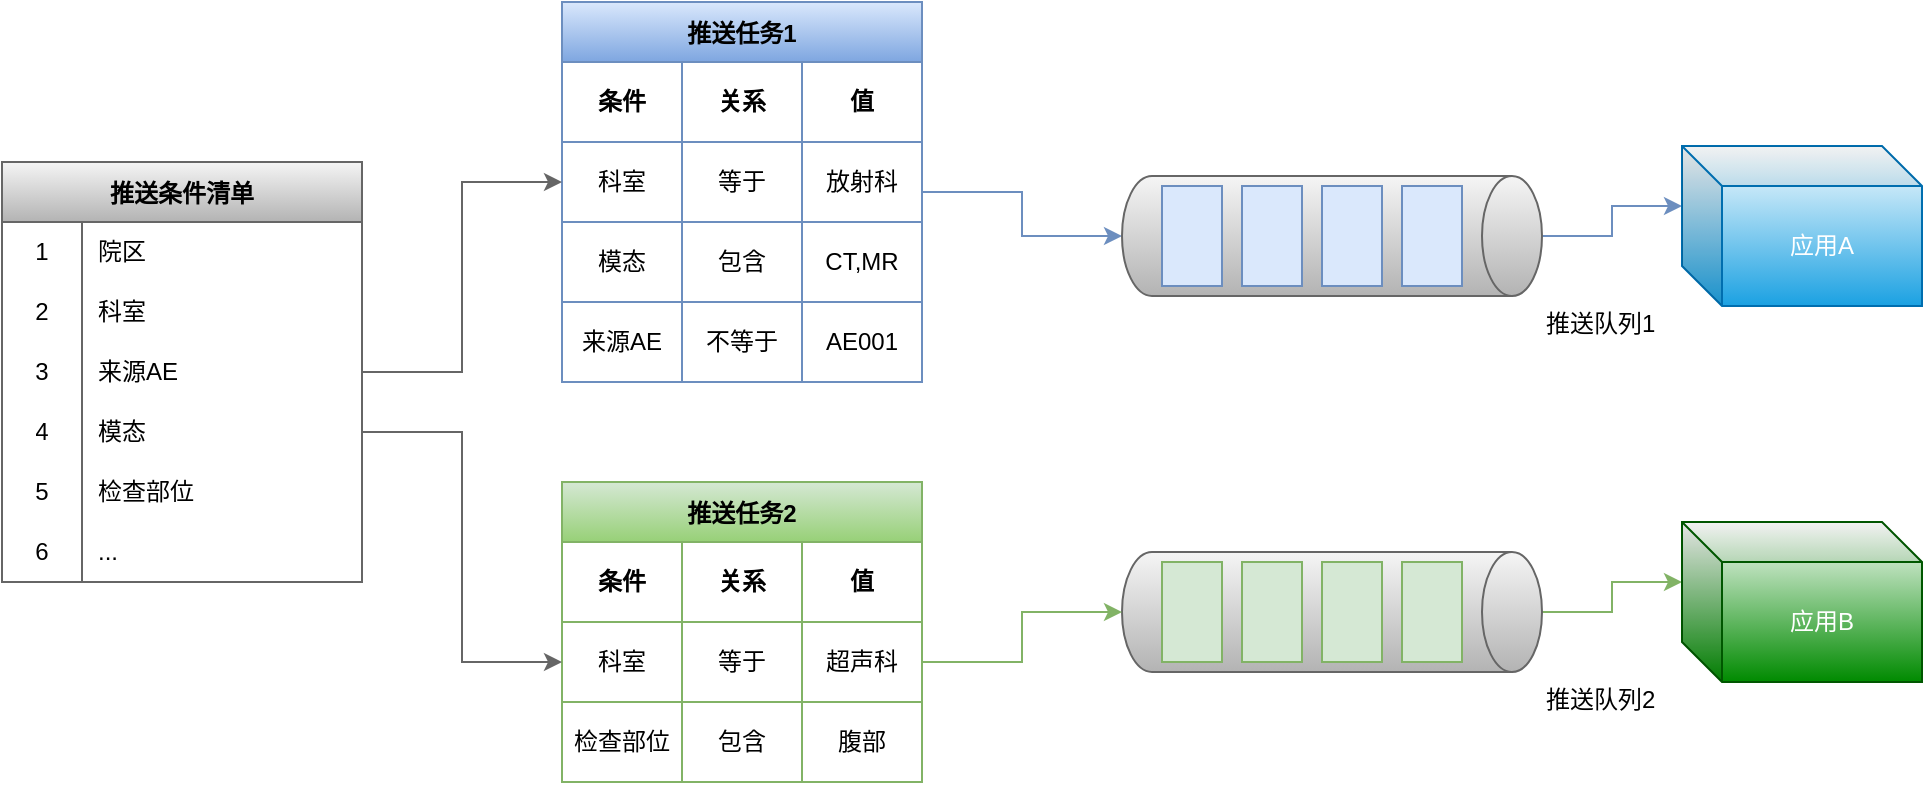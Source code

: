 <mxfile version="19.0.3" type="device"><diagram id="gJ-e2PPZFOJYlVXRw_rm" name="Page-1"><mxGraphModel dx="1422" dy="985" grid="1" gridSize="10" guides="1" tooltips="1" connect="1" arrows="1" fold="1" page="1" pageScale="1" pageWidth="1169" pageHeight="827" math="0" shadow="0"><root><mxCell id="0"/><mxCell id="1" parent="0"/><mxCell id="nwJ8KLBYuCJIuT85fedz-1" value="推送条件清单" style="shape=table;startSize=30;container=1;collapsible=0;childLayout=tableLayout;fixedRows=1;rowLines=0;fontStyle=1;fillColor=#f5f5f5;strokeColor=#666666;gradientColor=#b3b3b3;" parent="1" vertex="1"><mxGeometry x="110" y="210" width="180" height="210" as="geometry"/></mxCell><mxCell id="nwJ8KLBYuCJIuT85fedz-2" value="" style="shape=tableRow;horizontal=0;startSize=0;swimlaneHead=0;swimlaneBody=0;top=0;left=0;bottom=0;right=0;collapsible=0;dropTarget=0;fillColor=none;points=[[0,0.5],[1,0.5]];portConstraint=eastwest;" parent="nwJ8KLBYuCJIuT85fedz-1" vertex="1"><mxGeometry y="30" width="180" height="30" as="geometry"/></mxCell><mxCell id="nwJ8KLBYuCJIuT85fedz-3" value="1" style="shape=partialRectangle;html=1;whiteSpace=wrap;connectable=0;fillColor=none;top=0;left=0;bottom=0;right=0;overflow=hidden;pointerEvents=1;" parent="nwJ8KLBYuCJIuT85fedz-2" vertex="1"><mxGeometry width="40" height="30" as="geometry"><mxRectangle width="40" height="30" as="alternateBounds"/></mxGeometry></mxCell><mxCell id="nwJ8KLBYuCJIuT85fedz-4" value="院区" style="shape=partialRectangle;html=1;whiteSpace=wrap;connectable=0;fillColor=none;top=0;left=0;bottom=0;right=0;align=left;spacingLeft=6;overflow=hidden;" parent="nwJ8KLBYuCJIuT85fedz-2" vertex="1"><mxGeometry x="40" width="140" height="30" as="geometry"><mxRectangle width="140" height="30" as="alternateBounds"/></mxGeometry></mxCell><mxCell id="nwJ8KLBYuCJIuT85fedz-5" value="" style="shape=tableRow;horizontal=0;startSize=0;swimlaneHead=0;swimlaneBody=0;top=0;left=0;bottom=0;right=0;collapsible=0;dropTarget=0;fillColor=none;points=[[0,0.5],[1,0.5]];portConstraint=eastwest;" parent="nwJ8KLBYuCJIuT85fedz-1" vertex="1"><mxGeometry y="60" width="180" height="30" as="geometry"/></mxCell><mxCell id="nwJ8KLBYuCJIuT85fedz-6" value="2" style="shape=partialRectangle;html=1;whiteSpace=wrap;connectable=0;fillColor=none;top=0;left=0;bottom=0;right=0;overflow=hidden;" parent="nwJ8KLBYuCJIuT85fedz-5" vertex="1"><mxGeometry width="40" height="30" as="geometry"><mxRectangle width="40" height="30" as="alternateBounds"/></mxGeometry></mxCell><mxCell id="nwJ8KLBYuCJIuT85fedz-7" value="科室" style="shape=partialRectangle;html=1;whiteSpace=wrap;connectable=0;fillColor=none;top=0;left=0;bottom=0;right=0;align=left;spacingLeft=6;overflow=hidden;" parent="nwJ8KLBYuCJIuT85fedz-5" vertex="1"><mxGeometry x="40" width="140" height="30" as="geometry"><mxRectangle width="140" height="30" as="alternateBounds"/></mxGeometry></mxCell><mxCell id="nwJ8KLBYuCJIuT85fedz-8" value="" style="shape=tableRow;horizontal=0;startSize=0;swimlaneHead=0;swimlaneBody=0;top=0;left=0;bottom=0;right=0;collapsible=0;dropTarget=0;fillColor=none;points=[[0,0.5],[1,0.5]];portConstraint=eastwest;" parent="nwJ8KLBYuCJIuT85fedz-1" vertex="1"><mxGeometry y="90" width="180" height="30" as="geometry"/></mxCell><mxCell id="nwJ8KLBYuCJIuT85fedz-9" value="3" style="shape=partialRectangle;html=1;whiteSpace=wrap;connectable=0;fillColor=none;top=0;left=0;bottom=0;right=0;overflow=hidden;" parent="nwJ8KLBYuCJIuT85fedz-8" vertex="1"><mxGeometry width="40" height="30" as="geometry"><mxRectangle width="40" height="30" as="alternateBounds"/></mxGeometry></mxCell><mxCell id="nwJ8KLBYuCJIuT85fedz-10" value="来源AE" style="shape=partialRectangle;html=1;whiteSpace=wrap;connectable=0;fillColor=none;top=0;left=0;bottom=0;right=0;align=left;spacingLeft=6;overflow=hidden;" parent="nwJ8KLBYuCJIuT85fedz-8" vertex="1"><mxGeometry x="40" width="140" height="30" as="geometry"><mxRectangle width="140" height="30" as="alternateBounds"/></mxGeometry></mxCell><mxCell id="nwJ8KLBYuCJIuT85fedz-11" value="" style="shape=tableRow;horizontal=0;startSize=0;swimlaneHead=0;swimlaneBody=0;top=0;left=0;bottom=0;right=0;collapsible=0;dropTarget=0;fillColor=none;points=[[0,0.5],[1,0.5]];portConstraint=eastwest;" parent="nwJ8KLBYuCJIuT85fedz-1" vertex="1"><mxGeometry y="120" width="180" height="30" as="geometry"/></mxCell><mxCell id="nwJ8KLBYuCJIuT85fedz-12" value="4" style="shape=partialRectangle;html=1;whiteSpace=wrap;connectable=0;fillColor=none;top=0;left=0;bottom=0;right=0;overflow=hidden;" parent="nwJ8KLBYuCJIuT85fedz-11" vertex="1"><mxGeometry width="40" height="30" as="geometry"><mxRectangle width="40" height="30" as="alternateBounds"/></mxGeometry></mxCell><mxCell id="nwJ8KLBYuCJIuT85fedz-13" value="模态" style="shape=partialRectangle;html=1;whiteSpace=wrap;connectable=0;fillColor=none;top=0;left=0;bottom=0;right=0;align=left;spacingLeft=6;overflow=hidden;" parent="nwJ8KLBYuCJIuT85fedz-11" vertex="1"><mxGeometry x="40" width="140" height="30" as="geometry"><mxRectangle width="140" height="30" as="alternateBounds"/></mxGeometry></mxCell><mxCell id="nwJ8KLBYuCJIuT85fedz-14" value="" style="shape=tableRow;horizontal=0;startSize=0;swimlaneHead=0;swimlaneBody=0;top=0;left=0;bottom=0;right=0;collapsible=0;dropTarget=0;fillColor=none;points=[[0,0.5],[1,0.5]];portConstraint=eastwest;" parent="nwJ8KLBYuCJIuT85fedz-1" vertex="1"><mxGeometry y="150" width="180" height="30" as="geometry"/></mxCell><mxCell id="nwJ8KLBYuCJIuT85fedz-15" value="5" style="shape=partialRectangle;html=1;whiteSpace=wrap;connectable=0;fillColor=none;top=0;left=0;bottom=0;right=0;overflow=hidden;" parent="nwJ8KLBYuCJIuT85fedz-14" vertex="1"><mxGeometry width="40" height="30" as="geometry"><mxRectangle width="40" height="30" as="alternateBounds"/></mxGeometry></mxCell><mxCell id="nwJ8KLBYuCJIuT85fedz-16" value="检查部位" style="shape=partialRectangle;html=1;whiteSpace=wrap;connectable=0;fillColor=none;top=0;left=0;bottom=0;right=0;align=left;spacingLeft=6;overflow=hidden;" parent="nwJ8KLBYuCJIuT85fedz-14" vertex="1"><mxGeometry x="40" width="140" height="30" as="geometry"><mxRectangle width="140" height="30" as="alternateBounds"/></mxGeometry></mxCell><mxCell id="nwJ8KLBYuCJIuT85fedz-17" value="" style="shape=tableRow;horizontal=0;startSize=0;swimlaneHead=0;swimlaneBody=0;top=0;left=0;bottom=0;right=0;collapsible=0;dropTarget=0;fillColor=none;points=[[0,0.5],[1,0.5]];portConstraint=eastwest;" parent="nwJ8KLBYuCJIuT85fedz-1" vertex="1"><mxGeometry y="180" width="180" height="30" as="geometry"/></mxCell><mxCell id="nwJ8KLBYuCJIuT85fedz-18" value="6" style="shape=partialRectangle;html=1;whiteSpace=wrap;connectable=0;fillColor=none;top=0;left=0;bottom=0;right=0;overflow=hidden;" parent="nwJ8KLBYuCJIuT85fedz-17" vertex="1"><mxGeometry width="40" height="30" as="geometry"><mxRectangle width="40" height="30" as="alternateBounds"/></mxGeometry></mxCell><mxCell id="nwJ8KLBYuCJIuT85fedz-19" value="..." style="shape=partialRectangle;html=1;whiteSpace=wrap;connectable=0;fillColor=none;top=0;left=0;bottom=0;right=0;align=left;spacingLeft=6;overflow=hidden;" parent="nwJ8KLBYuCJIuT85fedz-17" vertex="1"><mxGeometry x="40" width="140" height="30" as="geometry"><mxRectangle width="140" height="30" as="alternateBounds"/></mxGeometry></mxCell><mxCell id="nwJ8KLBYuCJIuT85fedz-124" style="edgeStyle=orthogonalEdgeStyle;rounded=0;orthogonalLoop=1;jettySize=auto;html=1;entryX=0.5;entryY=1;entryDx=0;entryDy=0;entryPerimeter=0;fillColor=#dae8fc;strokeColor=#6c8ebf;" parent="1" source="nwJ8KLBYuCJIuT85fedz-20" target="nwJ8KLBYuCJIuT85fedz-107" edge="1"><mxGeometry relative="1" as="geometry"/></mxCell><mxCell id="nwJ8KLBYuCJIuT85fedz-20" value="推送任务1" style="shape=table;startSize=30;container=1;collapsible=0;childLayout=tableLayout;fontStyle=1;align=center;fillColor=#dae8fc;strokeColor=#6c8ebf;gradientColor=#7ea6e0;" parent="1" vertex="1"><mxGeometry x="390" y="130" width="180" height="190" as="geometry"/></mxCell><mxCell id="nwJ8KLBYuCJIuT85fedz-21" value="" style="shape=tableRow;horizontal=0;startSize=0;swimlaneHead=0;swimlaneBody=0;top=0;left=0;bottom=0;right=0;collapsible=0;dropTarget=0;fillColor=none;points=[[0,0.5],[1,0.5]];portConstraint=eastwest;" parent="nwJ8KLBYuCJIuT85fedz-20" vertex="1"><mxGeometry y="30" width="180" height="40" as="geometry"/></mxCell><mxCell id="nwJ8KLBYuCJIuT85fedz-22" value="条件" style="shape=partialRectangle;html=1;whiteSpace=wrap;connectable=0;fillColor=none;top=0;left=0;bottom=0;right=0;overflow=hidden;fontStyle=1" parent="nwJ8KLBYuCJIuT85fedz-21" vertex="1"><mxGeometry width="60" height="40" as="geometry"><mxRectangle width="60" height="40" as="alternateBounds"/></mxGeometry></mxCell><mxCell id="nwJ8KLBYuCJIuT85fedz-23" value="关系" style="shape=partialRectangle;html=1;whiteSpace=wrap;connectable=0;fillColor=none;top=0;left=0;bottom=0;right=0;overflow=hidden;fontStyle=1" parent="nwJ8KLBYuCJIuT85fedz-21" vertex="1"><mxGeometry x="60" width="60" height="40" as="geometry"><mxRectangle width="60" height="40" as="alternateBounds"/></mxGeometry></mxCell><mxCell id="nwJ8KLBYuCJIuT85fedz-24" value="值" style="shape=partialRectangle;html=1;whiteSpace=wrap;connectable=0;fillColor=none;top=0;left=0;bottom=0;right=0;overflow=hidden;fontStyle=1" parent="nwJ8KLBYuCJIuT85fedz-21" vertex="1"><mxGeometry x="120" width="60" height="40" as="geometry"><mxRectangle width="60" height="40" as="alternateBounds"/></mxGeometry></mxCell><mxCell id="nwJ8KLBYuCJIuT85fedz-25" value="" style="shape=tableRow;horizontal=0;startSize=0;swimlaneHead=0;swimlaneBody=0;top=0;left=0;bottom=0;right=0;collapsible=0;dropTarget=0;fillColor=none;points=[[0,0.5],[1,0.5]];portConstraint=eastwest;" parent="nwJ8KLBYuCJIuT85fedz-20" vertex="1"><mxGeometry y="70" width="180" height="40" as="geometry"/></mxCell><mxCell id="nwJ8KLBYuCJIuT85fedz-26" value="科室" style="shape=partialRectangle;html=1;whiteSpace=wrap;connectable=0;fillColor=none;top=0;left=0;bottom=0;right=0;overflow=hidden;" parent="nwJ8KLBYuCJIuT85fedz-25" vertex="1"><mxGeometry width="60" height="40" as="geometry"><mxRectangle width="60" height="40" as="alternateBounds"/></mxGeometry></mxCell><mxCell id="nwJ8KLBYuCJIuT85fedz-27" value="等于" style="shape=partialRectangle;html=1;whiteSpace=wrap;connectable=0;fillColor=none;top=0;left=0;bottom=0;right=0;overflow=hidden;" parent="nwJ8KLBYuCJIuT85fedz-25" vertex="1"><mxGeometry x="60" width="60" height="40" as="geometry"><mxRectangle width="60" height="40" as="alternateBounds"/></mxGeometry></mxCell><mxCell id="nwJ8KLBYuCJIuT85fedz-28" value="放射科" style="shape=partialRectangle;html=1;whiteSpace=wrap;connectable=0;fillColor=none;top=0;left=0;bottom=0;right=0;overflow=hidden;" parent="nwJ8KLBYuCJIuT85fedz-25" vertex="1"><mxGeometry x="120" width="60" height="40" as="geometry"><mxRectangle width="60" height="40" as="alternateBounds"/></mxGeometry></mxCell><mxCell id="nwJ8KLBYuCJIuT85fedz-29" value="" style="shape=tableRow;horizontal=0;startSize=0;swimlaneHead=0;swimlaneBody=0;top=0;left=0;bottom=0;right=0;collapsible=0;dropTarget=0;fillColor=none;points=[[0,0.5],[1,0.5]];portConstraint=eastwest;" parent="nwJ8KLBYuCJIuT85fedz-20" vertex="1"><mxGeometry y="110" width="180" height="40" as="geometry"/></mxCell><mxCell id="nwJ8KLBYuCJIuT85fedz-30" value="模态" style="shape=partialRectangle;html=1;whiteSpace=wrap;connectable=0;fillColor=none;top=0;left=0;bottom=0;right=0;overflow=hidden;" parent="nwJ8KLBYuCJIuT85fedz-29" vertex="1"><mxGeometry width="60" height="40" as="geometry"><mxRectangle width="60" height="40" as="alternateBounds"/></mxGeometry></mxCell><mxCell id="nwJ8KLBYuCJIuT85fedz-31" value="包含" style="shape=partialRectangle;html=1;whiteSpace=wrap;connectable=0;fillColor=none;top=0;left=0;bottom=0;right=0;overflow=hidden;" parent="nwJ8KLBYuCJIuT85fedz-29" vertex="1"><mxGeometry x="60" width="60" height="40" as="geometry"><mxRectangle width="60" height="40" as="alternateBounds"/></mxGeometry></mxCell><mxCell id="nwJ8KLBYuCJIuT85fedz-32" value="CT,MR" style="shape=partialRectangle;html=1;whiteSpace=wrap;connectable=0;fillColor=none;top=0;left=0;bottom=0;right=0;overflow=hidden;" parent="nwJ8KLBYuCJIuT85fedz-29" vertex="1"><mxGeometry x="120" width="60" height="40" as="geometry"><mxRectangle width="60" height="40" as="alternateBounds"/></mxGeometry></mxCell><mxCell id="nwJ8KLBYuCJIuT85fedz-82" value="" style="shape=tableRow;horizontal=0;startSize=0;swimlaneHead=0;swimlaneBody=0;top=0;left=0;bottom=0;right=0;collapsible=0;dropTarget=0;fillColor=none;points=[[0,0.5],[1,0.5]];portConstraint=eastwest;" parent="nwJ8KLBYuCJIuT85fedz-20" vertex="1"><mxGeometry y="150" width="180" height="40" as="geometry"/></mxCell><mxCell id="nwJ8KLBYuCJIuT85fedz-83" value="来源AE" style="shape=partialRectangle;html=1;whiteSpace=wrap;connectable=0;fillColor=none;top=0;left=0;bottom=0;right=0;overflow=hidden;" parent="nwJ8KLBYuCJIuT85fedz-82" vertex="1"><mxGeometry width="60" height="40" as="geometry"><mxRectangle width="60" height="40" as="alternateBounds"/></mxGeometry></mxCell><mxCell id="nwJ8KLBYuCJIuT85fedz-84" value="不等于" style="shape=partialRectangle;html=1;whiteSpace=wrap;connectable=0;fillColor=none;top=0;left=0;bottom=0;right=0;overflow=hidden;" parent="nwJ8KLBYuCJIuT85fedz-82" vertex="1"><mxGeometry x="60" width="60" height="40" as="geometry"><mxRectangle width="60" height="40" as="alternateBounds"/></mxGeometry></mxCell><mxCell id="nwJ8KLBYuCJIuT85fedz-85" value="AE001" style="shape=partialRectangle;html=1;whiteSpace=wrap;connectable=0;fillColor=none;top=0;left=0;bottom=0;right=0;overflow=hidden;" parent="nwJ8KLBYuCJIuT85fedz-82" vertex="1"><mxGeometry x="120" width="60" height="40" as="geometry"><mxRectangle width="60" height="40" as="alternateBounds"/></mxGeometry></mxCell><mxCell id="nwJ8KLBYuCJIuT85fedz-90" value="推送任务2" style="shape=table;startSize=30;container=1;collapsible=0;childLayout=tableLayout;fontStyle=1;align=center;fillColor=#d5e8d4;strokeColor=#82b366;gradientColor=#97d077;" parent="1" vertex="1"><mxGeometry x="390" y="370" width="180" height="150" as="geometry"/></mxCell><mxCell id="nwJ8KLBYuCJIuT85fedz-91" value="" style="shape=tableRow;horizontal=0;startSize=0;swimlaneHead=0;swimlaneBody=0;top=0;left=0;bottom=0;right=0;collapsible=0;dropTarget=0;fillColor=none;points=[[0,0.5],[1,0.5]];portConstraint=eastwest;" parent="nwJ8KLBYuCJIuT85fedz-90" vertex="1"><mxGeometry y="30" width="180" height="40" as="geometry"/></mxCell><mxCell id="nwJ8KLBYuCJIuT85fedz-92" value="条件" style="shape=partialRectangle;html=1;whiteSpace=wrap;connectable=0;fillColor=none;top=0;left=0;bottom=0;right=0;overflow=hidden;fontStyle=1" parent="nwJ8KLBYuCJIuT85fedz-91" vertex="1"><mxGeometry width="60" height="40" as="geometry"><mxRectangle width="60" height="40" as="alternateBounds"/></mxGeometry></mxCell><mxCell id="nwJ8KLBYuCJIuT85fedz-93" value="关系" style="shape=partialRectangle;html=1;whiteSpace=wrap;connectable=0;fillColor=none;top=0;left=0;bottom=0;right=0;overflow=hidden;fontStyle=1" parent="nwJ8KLBYuCJIuT85fedz-91" vertex="1"><mxGeometry x="60" width="60" height="40" as="geometry"><mxRectangle width="60" height="40" as="alternateBounds"/></mxGeometry></mxCell><mxCell id="nwJ8KLBYuCJIuT85fedz-94" value="值" style="shape=partialRectangle;html=1;whiteSpace=wrap;connectable=0;fillColor=none;top=0;left=0;bottom=0;right=0;overflow=hidden;fontStyle=1" parent="nwJ8KLBYuCJIuT85fedz-91" vertex="1"><mxGeometry x="120" width="60" height="40" as="geometry"><mxRectangle width="60" height="40" as="alternateBounds"/></mxGeometry></mxCell><mxCell id="nwJ8KLBYuCJIuT85fedz-95" value="" style="shape=tableRow;horizontal=0;startSize=0;swimlaneHead=0;swimlaneBody=0;top=0;left=0;bottom=0;right=0;collapsible=0;dropTarget=0;fillColor=none;points=[[0,0.5],[1,0.5]];portConstraint=eastwest;" parent="nwJ8KLBYuCJIuT85fedz-90" vertex="1"><mxGeometry y="70" width="180" height="40" as="geometry"/></mxCell><mxCell id="nwJ8KLBYuCJIuT85fedz-96" value="科室" style="shape=partialRectangle;html=1;whiteSpace=wrap;connectable=0;fillColor=none;top=0;left=0;bottom=0;right=0;overflow=hidden;" parent="nwJ8KLBYuCJIuT85fedz-95" vertex="1"><mxGeometry width="60" height="40" as="geometry"><mxRectangle width="60" height="40" as="alternateBounds"/></mxGeometry></mxCell><mxCell id="nwJ8KLBYuCJIuT85fedz-97" value="等于" style="shape=partialRectangle;html=1;whiteSpace=wrap;connectable=0;fillColor=none;top=0;left=0;bottom=0;right=0;overflow=hidden;" parent="nwJ8KLBYuCJIuT85fedz-95" vertex="1"><mxGeometry x="60" width="60" height="40" as="geometry"><mxRectangle width="60" height="40" as="alternateBounds"/></mxGeometry></mxCell><mxCell id="nwJ8KLBYuCJIuT85fedz-98" value="超声科" style="shape=partialRectangle;html=1;whiteSpace=wrap;connectable=0;fillColor=none;top=0;left=0;bottom=0;right=0;overflow=hidden;" parent="nwJ8KLBYuCJIuT85fedz-95" vertex="1"><mxGeometry x="120" width="60" height="40" as="geometry"><mxRectangle width="60" height="40" as="alternateBounds"/></mxGeometry></mxCell><mxCell id="nwJ8KLBYuCJIuT85fedz-103" value="" style="shape=tableRow;horizontal=0;startSize=0;swimlaneHead=0;swimlaneBody=0;top=0;left=0;bottom=0;right=0;collapsible=0;dropTarget=0;fillColor=none;points=[[0,0.5],[1,0.5]];portConstraint=eastwest;" parent="nwJ8KLBYuCJIuT85fedz-90" vertex="1"><mxGeometry y="110" width="180" height="40" as="geometry"/></mxCell><mxCell id="nwJ8KLBYuCJIuT85fedz-104" value="检查部位" style="shape=partialRectangle;html=1;whiteSpace=wrap;connectable=0;fillColor=none;top=0;left=0;bottom=0;right=0;overflow=hidden;" parent="nwJ8KLBYuCJIuT85fedz-103" vertex="1"><mxGeometry width="60" height="40" as="geometry"><mxRectangle width="60" height="40" as="alternateBounds"/></mxGeometry></mxCell><mxCell id="nwJ8KLBYuCJIuT85fedz-105" value="包含" style="shape=partialRectangle;html=1;whiteSpace=wrap;connectable=0;fillColor=none;top=0;left=0;bottom=0;right=0;overflow=hidden;" parent="nwJ8KLBYuCJIuT85fedz-103" vertex="1"><mxGeometry x="60" width="60" height="40" as="geometry"><mxRectangle width="60" height="40" as="alternateBounds"/></mxGeometry></mxCell><mxCell id="nwJ8KLBYuCJIuT85fedz-106" value="腹部" style="shape=partialRectangle;html=1;whiteSpace=wrap;connectable=0;fillColor=none;top=0;left=0;bottom=0;right=0;overflow=hidden;" parent="nwJ8KLBYuCJIuT85fedz-103" vertex="1"><mxGeometry x="120" width="60" height="40" as="geometry"><mxRectangle width="60" height="40" as="alternateBounds"/></mxGeometry></mxCell><mxCell id="nwJ8KLBYuCJIuT85fedz-129" style="edgeStyle=orthogonalEdgeStyle;rounded=0;orthogonalLoop=1;jettySize=auto;html=1;entryX=0;entryY=0;entryDx=0;entryDy=30;entryPerimeter=0;fillColor=#dae8fc;strokeColor=#6c8ebf;" parent="1" source="nwJ8KLBYuCJIuT85fedz-107" target="nwJ8KLBYuCJIuT85fedz-127" edge="1"><mxGeometry relative="1" as="geometry"/></mxCell><mxCell id="nwJ8KLBYuCJIuT85fedz-107" value="推送队列1" style="shape=cylinder3;whiteSpace=wrap;html=1;boundedLbl=1;backgroundOutline=1;size=15;rotation=90;fillColor=#f5f5f5;strokeColor=#666666;verticalAlign=top;horizontal=0;labelPosition=right;verticalLabelPosition=bottom;align=left;gradientColor=#b3b3b3;gradientDirection=east;" parent="1" vertex="1"><mxGeometry x="745" y="142" width="60" height="210" as="geometry"/></mxCell><mxCell id="nwJ8KLBYuCJIuT85fedz-108" value="" style="rounded=0;whiteSpace=wrap;html=1;fillColor=#dae8fc;strokeColor=#6c8ebf;" parent="1" vertex="1"><mxGeometry x="690" y="222" width="30" height="50" as="geometry"/></mxCell><mxCell id="nwJ8KLBYuCJIuT85fedz-109" value="" style="rounded=0;whiteSpace=wrap;html=1;fillColor=#dae8fc;strokeColor=#6c8ebf;" parent="1" vertex="1"><mxGeometry x="730" y="222" width="30" height="50" as="geometry"/></mxCell><mxCell id="nwJ8KLBYuCJIuT85fedz-110" value="" style="rounded=0;whiteSpace=wrap;html=1;fillColor=#dae8fc;strokeColor=#6c8ebf;" parent="1" vertex="1"><mxGeometry x="770" y="222" width="30" height="50" as="geometry"/></mxCell><mxCell id="nwJ8KLBYuCJIuT85fedz-111" value="" style="rounded=0;whiteSpace=wrap;html=1;fillColor=#dae8fc;strokeColor=#6c8ebf;" parent="1" vertex="1"><mxGeometry x="810" y="222" width="30" height="50" as="geometry"/></mxCell><mxCell id="nwJ8KLBYuCJIuT85fedz-130" style="edgeStyle=orthogonalEdgeStyle;rounded=0;orthogonalLoop=1;jettySize=auto;html=1;entryX=0;entryY=0;entryDx=0;entryDy=30;entryPerimeter=0;fillColor=#d5e8d4;strokeColor=#82b366;" parent="1" source="nwJ8KLBYuCJIuT85fedz-117" target="nwJ8KLBYuCJIuT85fedz-128" edge="1"><mxGeometry relative="1" as="geometry"/></mxCell><mxCell id="nwJ8KLBYuCJIuT85fedz-117" value="推送队列2" style="shape=cylinder3;whiteSpace=wrap;html=1;boundedLbl=1;backgroundOutline=1;size=15;rotation=90;fillColor=#f5f5f5;strokeColor=#666666;labelPosition=right;verticalLabelPosition=bottom;align=left;verticalAlign=top;horizontal=0;gradientColor=#b3b3b3;gradientDirection=east;" parent="1" vertex="1"><mxGeometry x="745" y="330" width="60" height="210" as="geometry"/></mxCell><mxCell id="nwJ8KLBYuCJIuT85fedz-118" value="" style="rounded=0;whiteSpace=wrap;html=1;fillColor=#d5e8d4;strokeColor=#82b366;" parent="1" vertex="1"><mxGeometry x="690" y="410" width="30" height="50" as="geometry"/></mxCell><mxCell id="nwJ8KLBYuCJIuT85fedz-119" value="" style="rounded=0;whiteSpace=wrap;html=1;fillColor=#d5e8d4;strokeColor=#82b366;" parent="1" vertex="1"><mxGeometry x="730" y="410" width="30" height="50" as="geometry"/></mxCell><mxCell id="nwJ8KLBYuCJIuT85fedz-120" value="" style="rounded=0;whiteSpace=wrap;html=1;fillColor=#d5e8d4;strokeColor=#82b366;" parent="1" vertex="1"><mxGeometry x="770" y="410" width="30" height="50" as="geometry"/></mxCell><mxCell id="nwJ8KLBYuCJIuT85fedz-121" value="" style="rounded=0;whiteSpace=wrap;html=1;fillColor=#d5e8d4;strokeColor=#82b366;" parent="1" vertex="1"><mxGeometry x="810" y="410" width="30" height="50" as="geometry"/></mxCell><mxCell id="nwJ8KLBYuCJIuT85fedz-122" style="edgeStyle=orthogonalEdgeStyle;rounded=0;orthogonalLoop=1;jettySize=auto;html=1;exitX=1;exitY=0.5;exitDx=0;exitDy=0;entryX=0;entryY=0.5;entryDx=0;entryDy=0;fillColor=#f5f5f5;strokeColor=#666666;" parent="1" source="nwJ8KLBYuCJIuT85fedz-8" target="nwJ8KLBYuCJIuT85fedz-25" edge="1"><mxGeometry relative="1" as="geometry"/></mxCell><mxCell id="nwJ8KLBYuCJIuT85fedz-123" style="edgeStyle=orthogonalEdgeStyle;rounded=0;orthogonalLoop=1;jettySize=auto;html=1;entryX=0;entryY=0.5;entryDx=0;entryDy=0;fillColor=#f5f5f5;strokeColor=#666666;" parent="1" source="nwJ8KLBYuCJIuT85fedz-11" target="nwJ8KLBYuCJIuT85fedz-95" edge="1"><mxGeometry relative="1" as="geometry"/></mxCell><mxCell id="nwJ8KLBYuCJIuT85fedz-125" style="edgeStyle=orthogonalEdgeStyle;rounded=0;orthogonalLoop=1;jettySize=auto;html=1;entryX=0.5;entryY=1;entryDx=0;entryDy=0;entryPerimeter=0;fillColor=#d5e8d4;strokeColor=#82b366;" parent="1" source="nwJ8KLBYuCJIuT85fedz-95" target="nwJ8KLBYuCJIuT85fedz-117" edge="1"><mxGeometry relative="1" as="geometry"/></mxCell><mxCell id="nwJ8KLBYuCJIuT85fedz-127" value="应用A" style="shape=cube;whiteSpace=wrap;html=1;boundedLbl=1;backgroundOutline=1;darkOpacity=0.05;darkOpacity2=0.1;fillColor=#1ba1e2;fontColor=#ffffff;strokeColor=#006EAF;gradientColor=#ffffff;gradientDirection=north;" parent="1" vertex="1"><mxGeometry x="950" y="202" width="120" height="80" as="geometry"/></mxCell><mxCell id="nwJ8KLBYuCJIuT85fedz-128" value="应用B" style="shape=cube;whiteSpace=wrap;html=1;boundedLbl=1;backgroundOutline=1;darkOpacity=0.05;darkOpacity2=0.1;fillColor=#008a00;fontColor=#ffffff;strokeColor=#005700;gradientColor=#ffffff;gradientDirection=north;" parent="1" vertex="1"><mxGeometry x="950" y="390" width="120" height="80" as="geometry"/></mxCell><mxCell id="nwJ8KLBYuCJIuT85fedz-131" value="" style="rounded=0;whiteSpace=wrap;html=1;fillColor=#dae8fc;strokeColor=#6c8ebf;" parent="1" vertex="1"><mxGeometry x="690" y="222" width="30" height="50" as="geometry"/></mxCell><mxCell id="nwJ8KLBYuCJIuT85fedz-132" value="" style="rounded=0;whiteSpace=wrap;html=1;fillColor=#dae8fc;strokeColor=#6c8ebf;" parent="1" vertex="1"><mxGeometry x="730" y="222" width="30" height="50" as="geometry"/></mxCell></root></mxGraphModel></diagram></mxfile>